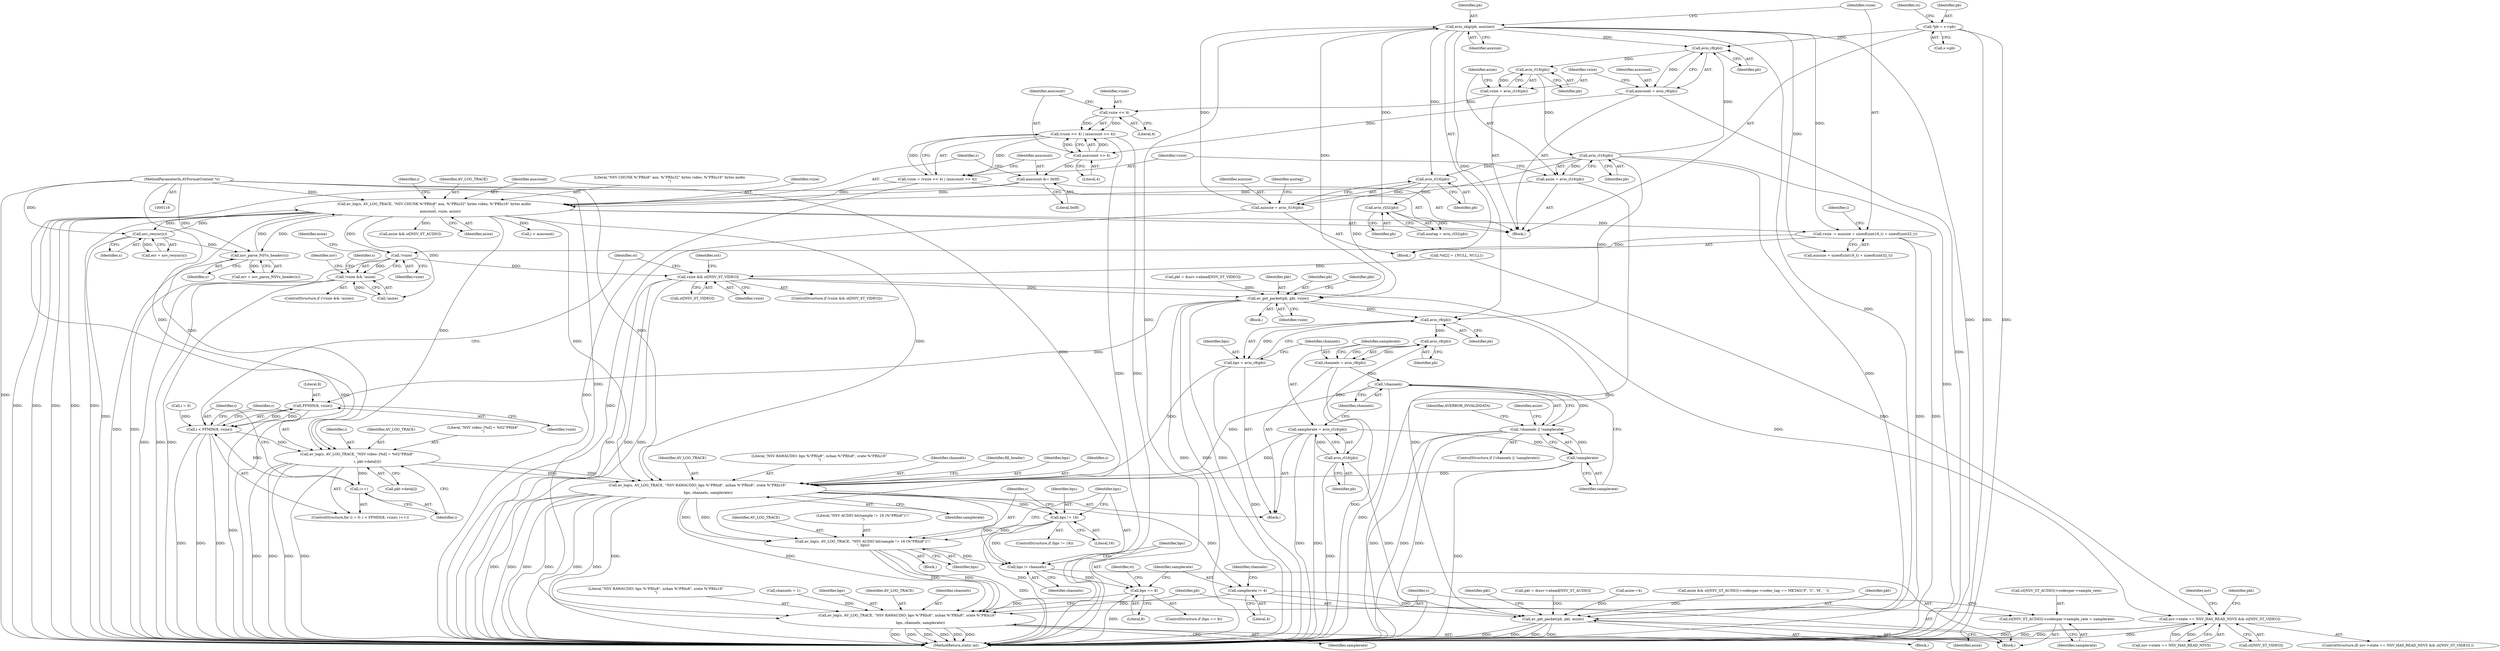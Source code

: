 digraph "0_libav_fe6eea99efac66839052af547426518efd970b24@API" {
"1000284" [label="(Call,vsize -= auxsize + sizeof(uint16_t) + sizeof(uint32_t))"];
"1000281" [label="(Call,avio_skip(pb, auxsize))"];
"1000279" [label="(Call,avio_rl32(pb))"];
"1000275" [label="(Call,avio_rl16(pb))"];
"1000241" [label="(Call,avio_rl16(pb))"];
"1000237" [label="(Call,avio_rl16(pb))"];
"1000233" [label="(Call,avio_r8(pb))"];
"1000127" [label="(Call,*pb = s->pb)"];
"1000273" [label="(Call,auxsize = avio_rl16(pb))"];
"1000255" [label="(Call,av_log(s, AV_LOG_TRACE, \"NSV CHUNK %\"PRIu8\" aux, %\"PRIu32\" bytes video, %\"PRIu16\" bytes audio\n\",\n           auxcount, vsize, asize))"];
"1000208" [label="(Call,nsv_parse_NSVs_header(s))"];
"1000192" [label="(Call,nsv_resync(s))"];
"1000117" [label="(MethodParameterIn,AVFormatContext *s)"];
"1000252" [label="(Call,auxcount &= 0x0f)"];
"1000249" [label="(Call,auxcount >> 4)"];
"1000231" [label="(Call,auxcount = avio_r8(pb))"];
"1000243" [label="(Call,vsize = (vsize << 4) | (auxcount >> 4))"];
"1000245" [label="(Call,(vsize << 4) | (auxcount >> 4))"];
"1000246" [label="(Call,vsize << 4)"];
"1000235" [label="(Call,vsize = avio_rl16(pb))"];
"1000239" [label="(Call,asize = avio_rl16(pb))"];
"1000302" [label="(Call,!vsize)"];
"1000301" [label="(Call,!vsize && !asize)"];
"1000356" [label="(Call,vsize && st[NSV_ST_VIDEO])"];
"1000377" [label="(Call,av_get_packet(pb, pkt, vsize))"];
"1000415" [label="(Call,FFMIN(8, vsize))"];
"1000413" [label="(Call,i < FFMIN(8, vsize))"];
"1000420" [label="(Call,av_log(s, AV_LOG_TRACE, \"NSV video: [%d] = %02\"PRIx8\"\n\",\n                   i, pkt->data[i]))"];
"1000418" [label="(Call,i++)"];
"1000509" [label="(Call,av_log(s, AV_LOG_TRACE, \"NSV RAWAUDIO: bps %\"PRIu8\", nchan %\"PRIu8\", srate %\"PRIu16\"\n\",\n                   bps, channels, samplerate))"];
"1000527" [label="(Call,bps != 16)"];
"1000531" [label="(Call,av_log(s, AV_LOG_TRACE, \"NSV AUDIO bit/sample != 16 (%\"PRIu8\")!!!\n\", bps))"];
"1000536" [label="(Call,bps /= channels)"];
"1000540" [label="(Call,bps == 8)"];
"1000576" [label="(Call,av_log(s, AV_LOG_TRACE, \"NSV RAWAUDIO: bps %\"PRIu8\", nchan %\"PRIu8\", srate %\"PRIu16\"\n\",\n                        bps, channels, samplerate))"];
"1000552" [label="(Call,samplerate /= 4)"];
"1000567" [label="(Call,st[NSV_ST_AUDIO]->codecpar->sample_rate = samplerate)"];
"1000488" [label="(Call,avio_r8(pb))"];
"1000486" [label="(Call,bps = avio_r8(pb))"];
"1000492" [label="(Call,avio_r8(pb))"];
"1000490" [label="(Call,channels = avio_r8(pb))"];
"1000500" [label="(Call,!channels)"];
"1000499" [label="(Call,!channels || !samplerate)"];
"1000496" [label="(Call,avio_rl16(pb))"];
"1000494" [label="(Call,samplerate = avio_rl16(pb))"];
"1000502" [label="(Call,!samplerate)"];
"1000583" [label="(Call,av_get_packet(pb, pkt, asize))"];
"1000609" [label="(Call,nsv->state == NSV_HAS_READ_NSVS && st[NSV_ST_VIDEO])"];
"1000192" [label="(Call,nsv_resync(s))"];
"1000533" [label="(Identifier,AV_LOG_TRACE)"];
"1000414" [label="(Identifier,i)"];
"1000309" [label="(Identifier,nsv)"];
"1000568" [label="(Call,st[NSV_ST_AUDIO]->codecpar->sample_rate)"];
"1000369" [label="(Call,pkt = &nsv->ahead[NSV_ST_VIDEO])"];
"1000255" [label="(Call,av_log(s, AV_LOG_TRACE, \"NSV CHUNK %\"PRIu8\" aux, %\"PRIu32\" bytes video, %\"PRIu16\" bytes audio\n\",\n           auxcount, vsize, asize))"];
"1000257" [label="(Identifier,AV_LOG_TRACE)"];
"1000541" [label="(Identifier,bps)"];
"1000277" [label="(Call,auxtag = avio_rl32(pb))"];
"1000246" [label="(Call,vsize << 4)"];
"1000539" [label="(ControlStructure,if (bps == 8))"];
"1000499" [label="(Call,!channels || !samplerate)"];
"1000361" [label="(Block,)"];
"1000506" [label="(Call,asize-=4)"];
"1000495" [label="(Identifier,samplerate)"];
"1000488" [label="(Call,avio_r8(pb))"];
"1000515" [label="(Identifier,samplerate)"];
"1000415" [label="(Call,FFMIN(8, vsize))"];
"1000286" [label="(Call,auxsize + sizeof(uint16_t) + sizeof(uint32_t))"];
"1000413" [label="(Call,i < FFMIN(8, vsize))"];
"1000282" [label="(Identifier,pb)"];
"1000259" [label="(Identifier,auxcount)"];
"1000208" [label="(Call,nsv_parse_NSVs_header(s))"];
"1000556" [label="(Identifier,channels)"];
"1000489" [label="(Identifier,pb)"];
"1000239" [label="(Call,asize = avio_rl16(pb))"];
"1000252" [label="(Call,auxcount &= 0x0f)"];
"1000530" [label="(Block,)"];
"1000247" [label="(Identifier,vsize)"];
"1000503" [label="(Identifier,samplerate)"];
"1000583" [label="(Call,av_get_packet(pb, pkt, asize))"];
"1000304" [label="(Call,!asize)"];
"1000117" [label="(MethodParameterIn,AVFormatContext *s)"];
"1000511" [label="(Identifier,AV_LOG_TRACE)"];
"1000258" [label="(Literal,\"NSV CHUNK %\"PRIu8\" aux, %\"PRIu32\" bytes video, %\"PRIu16\" bytes audio\n\")"];
"1000576" [label="(Call,av_log(s, AV_LOG_TRACE, \"NSV RAWAUDIO: bps %\"PRIu8\", nchan %\"PRIu8\", srate %\"PRIu16\"\n\",\n                        bps, channels, samplerate))"];
"1000127" [label="(Call,*pb = s->pb)"];
"1000249" [label="(Call,auxcount >> 4)"];
"1000128" [label="(Identifier,pb)"];
"1000274" [label="(Identifier,auxsize)"];
"1000271" [label="(Block,)"];
"1000467" [label="(Call,asize && st[NSV_ST_AUDIO]->codecpar->codec_tag == MKTAG('P', 'C', 'M', ' '))"];
"1000243" [label="(Call,vsize = (vsize << 4) | (auxcount >> 4))"];
"1000582" [label="(Identifier,samplerate)"];
"1000418" [label="(Call,i++)"];
"1000424" [label="(Identifier,i)"];
"1000264" [label="(Identifier,i)"];
"1000584" [label="(Identifier,pb)"];
"1000280" [label="(Identifier,pb)"];
"1000416" [label="(Literal,8)"];
"1000512" [label="(Literal,\"NSV RAWAUDIO: bps %\"PRIu8\", nchan %\"PRIu8\", srate %\"PRIu16\"\n\")"];
"1000190" [label="(Call,err = nsv_resync(s))"];
"1000526" [label="(ControlStructure,if (bps != 16))"];
"1000410" [label="(Call,i = 0)"];
"1000281" [label="(Call,avio_skip(pb, auxsize))"];
"1000379" [label="(Identifier,pkt)"];
"1000491" [label="(Identifier,channels)"];
"1000585" [label="(Identifier,pkt)"];
"1000279" [label="(Call,avio_rl32(pb))"];
"1000240" [label="(Identifier,asize)"];
"1000494" [label="(Call,samplerate = avio_rl16(pb))"];
"1000285" [label="(Identifier,vsize)"];
"1000579" [label="(Literal,\"NSV RAWAUDIO: bps %\"PRIu8\", nchan %\"PRIu8\", srate %\"PRIu16\"\n\")"];
"1000235" [label="(Call,vsize = avio_rl16(pb))"];
"1000278" [label="(Identifier,auxtag)"];
"1000380" [label="(Identifier,vsize)"];
"1000536" [label="(Call,bps /= channels)"];
"1000363" [label="(Identifier,nst)"];
"1000518" [label="(Block,)"];
"1000493" [label="(Identifier,pb)"];
"1000231" [label="(Call,auxcount = avio_r8(pb))"];
"1000502" [label="(Call,!samplerate)"];
"1000547" [label="(Identifier,st)"];
"1000237" [label="(Call,avio_rl16(pb))"];
"1000206" [label="(Call,err = nsv_parse_NSVs_header(s))"];
"1000552" [label="(Call,samplerate /= 4)"];
"1000303" [label="(Identifier,vsize)"];
"1000276" [label="(Identifier,pb)"];
"1000487" [label="(Identifier,bps)"];
"1000273" [label="(Call,auxsize = avio_rl16(pb))"];
"1000275" [label="(Call,avio_rl16(pb))"];
"1000589" [label="(Identifier,pkt)"];
"1000555" [label="(Call,channels = 1)"];
"1000302" [label="(Call,!vsize)"];
"1000445" [label="(Call,asize && st[NSV_ST_AUDIO])"];
"1000501" [label="(Identifier,channels)"];
"1000577" [label="(Identifier,s)"];
"1000377" [label="(Call,av_get_packet(pb, pkt, vsize))"];
"1000419" [label="(Identifier,i)"];
"1000498" [label="(ControlStructure,if (!channels || !samplerate))"];
"1000610" [label="(Call,nsv->state == NSV_HAS_READ_NSVS)"];
"1000500" [label="(Call,!channels)"];
"1000425" [label="(Call,pkt->data[i])"];
"1000553" [label="(Identifier,samplerate)"];
"1000458" [label="(Call,pkt = &nsv->ahead[NSV_ST_AUDIO])"];
"1000193" [label="(Identifier,s)"];
"1000532" [label="(Identifier,s)"];
"1000537" [label="(Identifier,bps)"];
"1000540" [label="(Call,bps == 8)"];
"1000507" [label="(Identifier,asize)"];
"1000609" [label="(Call,nsv->state == NSV_HAS_READ_NSVS && st[NSV_ST_VIDEO])"];
"1000529" [label="(Literal,16)"];
"1000514" [label="(Identifier,channels)"];
"1000505" [label="(Identifier,AVERROR_INVALIDDATA)"];
"1000378" [label="(Identifier,pb)"];
"1000316" [label="(Identifier,s)"];
"1000241" [label="(Call,avio_rl16(pb))"];
"1000482" [label="(Block,)"];
"1000421" [label="(Identifier,s)"];
"1000233" [label="(Call,avio_r8(pb))"];
"1000253" [label="(Identifier,auxcount)"];
"1000250" [label="(Identifier,auxcount)"];
"1000580" [label="(Identifier,bps)"];
"1000133" [label="(Call,*st[2] = {NULL, NULL})"];
"1000245" [label="(Call,(vsize << 4) | (auxcount >> 4))"];
"1000517" [label="(Identifier,fill_header)"];
"1000673" [label="(MethodReturn,static int)"];
"1000357" [label="(Identifier,vsize)"];
"1000538" [label="(Identifier,channels)"];
"1000450" [label="(Block,)"];
"1000232" [label="(Identifier,auxcount)"];
"1000535" [label="(Identifier,bps)"];
"1000664" [label="(Identifier,nst)"];
"1000270" [label="(Identifier,i)"];
"1000236" [label="(Identifier,vsize)"];
"1000586" [label="(Identifier,asize)"];
"1000492" [label="(Call,avio_r8(pb))"];
"1000209" [label="(Identifier,s)"];
"1000355" [label="(ControlStructure,if (vsize && st[NSV_ST_VIDEO]))"];
"1000554" [label="(Literal,4)"];
"1000422" [label="(Identifier,AV_LOG_TRACE)"];
"1000527" [label="(Call,bps != 16)"];
"1000256" [label="(Identifier,s)"];
"1000234" [label="(Identifier,pb)"];
"1000621" [label="(Identifier,pkt)"];
"1000417" [label="(Identifier,vsize)"];
"1000578" [label="(Identifier,AV_LOG_TRACE)"];
"1000531" [label="(Call,av_log(s, AV_LOG_TRACE, \"NSV AUDIO bit/sample != 16 (%\"PRIu8\")!!!\n\", bps))"];
"1000238" [label="(Identifier,pb)"];
"1000383" [label="(Identifier,pkt)"];
"1000615" [label="(Call,st[NSV_ST_VIDEO])"];
"1000261" [label="(Identifier,asize)"];
"1000509" [label="(Call,av_log(s, AV_LOG_TRACE, \"NSV RAWAUDIO: bps %\"PRIu8\", nchan %\"PRIu8\", srate %\"PRIu16\"\n\",\n                   bps, channels, samplerate))"];
"1000567" [label="(Call,st[NSV_ST_AUDIO]->codecpar->sample_rate = samplerate)"];
"1000608" [label="(ControlStructure,if( nsv->state == NSV_HAS_READ_NSVS && st[NSV_ST_VIDEO] ))"];
"1000513" [label="(Identifier,bps)"];
"1000575" [label="(Identifier,samplerate)"];
"1000251" [label="(Literal,4)"];
"1000134" [label="(Identifier,st)"];
"1000283" [label="(Identifier,auxsize)"];
"1000254" [label="(Literal,0x0f)"];
"1000242" [label="(Identifier,pb)"];
"1000542" [label="(Literal,8)"];
"1000432" [label="(Identifier,st)"];
"1000496" [label="(Call,avio_rl16(pb))"];
"1000284" [label="(Call,vsize -= auxsize + sizeof(uint16_t) + sizeof(uint32_t))"];
"1000301" [label="(Call,!vsize && !asize)"];
"1000486" [label="(Call,bps = avio_r8(pb))"];
"1000420" [label="(Call,av_log(s, AV_LOG_TRACE, \"NSV video: [%d] = %02\"PRIx8\"\n\",\n                   i, pkt->data[i]))"];
"1000497" [label="(Identifier,pb)"];
"1000244" [label="(Identifier,vsize)"];
"1000409" [label="(ControlStructure,for (i = 0; i < FFMIN(8, vsize); i++))"];
"1000490" [label="(Call,channels = avio_r8(pb))"];
"1000358" [label="(Call,st[NSV_ST_VIDEO])"];
"1000581" [label="(Identifier,channels)"];
"1000260" [label="(Identifier,vsize)"];
"1000129" [label="(Call,s->pb)"];
"1000305" [label="(Identifier,asize)"];
"1000300" [label="(ControlStructure,if (!vsize && !asize))"];
"1000119" [label="(Block,)"];
"1000423" [label="(Literal,\"NSV video: [%d] = %02\"PRIx8\"\n\")"];
"1000534" [label="(Literal,\"NSV AUDIO bit/sample != 16 (%\"PRIu8\")!!!\n\")"];
"1000248" [label="(Literal,4)"];
"1000510" [label="(Identifier,s)"];
"1000528" [label="(Identifier,bps)"];
"1000356" [label="(Call,vsize && st[NSV_ST_VIDEO])"];
"1000266" [label="(Call,i < auxcount)"];
"1000284" -> "1000271"  [label="AST: "];
"1000284" -> "1000286"  [label="CFG: "];
"1000285" -> "1000284"  [label="AST: "];
"1000286" -> "1000284"  [label="AST: "];
"1000270" -> "1000284"  [label="CFG: "];
"1000284" -> "1000673"  [label="DDG: "];
"1000284" -> "1000673"  [label="DDG: "];
"1000281" -> "1000284"  [label="DDG: "];
"1000255" -> "1000284"  [label="DDG: "];
"1000284" -> "1000302"  [label="DDG: "];
"1000281" -> "1000271"  [label="AST: "];
"1000281" -> "1000283"  [label="CFG: "];
"1000282" -> "1000281"  [label="AST: "];
"1000283" -> "1000281"  [label="AST: "];
"1000285" -> "1000281"  [label="CFG: "];
"1000281" -> "1000673"  [label="DDG: "];
"1000281" -> "1000673"  [label="DDG: "];
"1000281" -> "1000233"  [label="DDG: "];
"1000281" -> "1000275"  [label="DDG: "];
"1000279" -> "1000281"  [label="DDG: "];
"1000273" -> "1000281"  [label="DDG: "];
"1000281" -> "1000286"  [label="DDG: "];
"1000281" -> "1000377"  [label="DDG: "];
"1000281" -> "1000488"  [label="DDG: "];
"1000281" -> "1000583"  [label="DDG: "];
"1000279" -> "1000277"  [label="AST: "];
"1000279" -> "1000280"  [label="CFG: "];
"1000280" -> "1000279"  [label="AST: "];
"1000277" -> "1000279"  [label="CFG: "];
"1000279" -> "1000277"  [label="DDG: "];
"1000275" -> "1000279"  [label="DDG: "];
"1000275" -> "1000273"  [label="AST: "];
"1000275" -> "1000276"  [label="CFG: "];
"1000276" -> "1000275"  [label="AST: "];
"1000273" -> "1000275"  [label="CFG: "];
"1000275" -> "1000273"  [label="DDG: "];
"1000241" -> "1000275"  [label="DDG: "];
"1000241" -> "1000239"  [label="AST: "];
"1000241" -> "1000242"  [label="CFG: "];
"1000242" -> "1000241"  [label="AST: "];
"1000239" -> "1000241"  [label="CFG: "];
"1000241" -> "1000673"  [label="DDG: "];
"1000241" -> "1000233"  [label="DDG: "];
"1000241" -> "1000239"  [label="DDG: "];
"1000237" -> "1000241"  [label="DDG: "];
"1000241" -> "1000377"  [label="DDG: "];
"1000241" -> "1000488"  [label="DDG: "];
"1000241" -> "1000583"  [label="DDG: "];
"1000237" -> "1000235"  [label="AST: "];
"1000237" -> "1000238"  [label="CFG: "];
"1000238" -> "1000237"  [label="AST: "];
"1000235" -> "1000237"  [label="CFG: "];
"1000237" -> "1000235"  [label="DDG: "];
"1000233" -> "1000237"  [label="DDG: "];
"1000233" -> "1000231"  [label="AST: "];
"1000233" -> "1000234"  [label="CFG: "];
"1000234" -> "1000233"  [label="AST: "];
"1000231" -> "1000233"  [label="CFG: "];
"1000233" -> "1000231"  [label="DDG: "];
"1000127" -> "1000233"  [label="DDG: "];
"1000127" -> "1000119"  [label="AST: "];
"1000127" -> "1000129"  [label="CFG: "];
"1000128" -> "1000127"  [label="AST: "];
"1000129" -> "1000127"  [label="AST: "];
"1000134" -> "1000127"  [label="CFG: "];
"1000127" -> "1000673"  [label="DDG: "];
"1000127" -> "1000673"  [label="DDG: "];
"1000273" -> "1000271"  [label="AST: "];
"1000274" -> "1000273"  [label="AST: "];
"1000278" -> "1000273"  [label="CFG: "];
"1000273" -> "1000673"  [label="DDG: "];
"1000255" -> "1000119"  [label="AST: "];
"1000255" -> "1000261"  [label="CFG: "];
"1000256" -> "1000255"  [label="AST: "];
"1000257" -> "1000255"  [label="AST: "];
"1000258" -> "1000255"  [label="AST: "];
"1000259" -> "1000255"  [label="AST: "];
"1000260" -> "1000255"  [label="AST: "];
"1000261" -> "1000255"  [label="AST: "];
"1000264" -> "1000255"  [label="CFG: "];
"1000255" -> "1000673"  [label="DDG: "];
"1000255" -> "1000673"  [label="DDG: "];
"1000255" -> "1000673"  [label="DDG: "];
"1000255" -> "1000673"  [label="DDG: "];
"1000255" -> "1000673"  [label="DDG: "];
"1000255" -> "1000192"  [label="DDG: "];
"1000255" -> "1000208"  [label="DDG: "];
"1000208" -> "1000255"  [label="DDG: "];
"1000192" -> "1000255"  [label="DDG: "];
"1000117" -> "1000255"  [label="DDG: "];
"1000252" -> "1000255"  [label="DDG: "];
"1000243" -> "1000255"  [label="DDG: "];
"1000239" -> "1000255"  [label="DDG: "];
"1000255" -> "1000266"  [label="DDG: "];
"1000255" -> "1000302"  [label="DDG: "];
"1000255" -> "1000304"  [label="DDG: "];
"1000255" -> "1000420"  [label="DDG: "];
"1000255" -> "1000420"  [label="DDG: "];
"1000255" -> "1000445"  [label="DDG: "];
"1000255" -> "1000509"  [label="DDG: "];
"1000255" -> "1000509"  [label="DDG: "];
"1000208" -> "1000206"  [label="AST: "];
"1000208" -> "1000209"  [label="CFG: "];
"1000209" -> "1000208"  [label="AST: "];
"1000206" -> "1000208"  [label="CFG: "];
"1000208" -> "1000673"  [label="DDG: "];
"1000208" -> "1000206"  [label="DDG: "];
"1000192" -> "1000208"  [label="DDG: "];
"1000117" -> "1000208"  [label="DDG: "];
"1000192" -> "1000190"  [label="AST: "];
"1000192" -> "1000193"  [label="CFG: "];
"1000193" -> "1000192"  [label="AST: "];
"1000190" -> "1000192"  [label="CFG: "];
"1000192" -> "1000673"  [label="DDG: "];
"1000192" -> "1000190"  [label="DDG: "];
"1000117" -> "1000192"  [label="DDG: "];
"1000117" -> "1000116"  [label="AST: "];
"1000117" -> "1000673"  [label="DDG: "];
"1000117" -> "1000420"  [label="DDG: "];
"1000117" -> "1000509"  [label="DDG: "];
"1000117" -> "1000531"  [label="DDG: "];
"1000117" -> "1000576"  [label="DDG: "];
"1000252" -> "1000119"  [label="AST: "];
"1000252" -> "1000254"  [label="CFG: "];
"1000253" -> "1000252"  [label="AST: "];
"1000254" -> "1000252"  [label="AST: "];
"1000256" -> "1000252"  [label="CFG: "];
"1000252" -> "1000673"  [label="DDG: "];
"1000249" -> "1000252"  [label="DDG: "];
"1000249" -> "1000245"  [label="AST: "];
"1000249" -> "1000251"  [label="CFG: "];
"1000250" -> "1000249"  [label="AST: "];
"1000251" -> "1000249"  [label="AST: "];
"1000245" -> "1000249"  [label="CFG: "];
"1000249" -> "1000245"  [label="DDG: "];
"1000249" -> "1000245"  [label="DDG: "];
"1000231" -> "1000249"  [label="DDG: "];
"1000231" -> "1000119"  [label="AST: "];
"1000232" -> "1000231"  [label="AST: "];
"1000236" -> "1000231"  [label="CFG: "];
"1000231" -> "1000673"  [label="DDG: "];
"1000243" -> "1000119"  [label="AST: "];
"1000243" -> "1000245"  [label="CFG: "];
"1000244" -> "1000243"  [label="AST: "];
"1000245" -> "1000243"  [label="AST: "];
"1000253" -> "1000243"  [label="CFG: "];
"1000243" -> "1000673"  [label="DDG: "];
"1000245" -> "1000243"  [label="DDG: "];
"1000245" -> "1000243"  [label="DDG: "];
"1000246" -> "1000245"  [label="AST: "];
"1000245" -> "1000673"  [label="DDG: "];
"1000245" -> "1000673"  [label="DDG: "];
"1000246" -> "1000245"  [label="DDG: "];
"1000246" -> "1000245"  [label="DDG: "];
"1000246" -> "1000248"  [label="CFG: "];
"1000247" -> "1000246"  [label="AST: "];
"1000248" -> "1000246"  [label="AST: "];
"1000250" -> "1000246"  [label="CFG: "];
"1000235" -> "1000246"  [label="DDG: "];
"1000235" -> "1000119"  [label="AST: "];
"1000236" -> "1000235"  [label="AST: "];
"1000240" -> "1000235"  [label="CFG: "];
"1000239" -> "1000119"  [label="AST: "];
"1000240" -> "1000239"  [label="AST: "];
"1000244" -> "1000239"  [label="CFG: "];
"1000239" -> "1000673"  [label="DDG: "];
"1000302" -> "1000301"  [label="AST: "];
"1000302" -> "1000303"  [label="CFG: "];
"1000303" -> "1000302"  [label="AST: "];
"1000305" -> "1000302"  [label="CFG: "];
"1000301" -> "1000302"  [label="CFG: "];
"1000302" -> "1000673"  [label="DDG: "];
"1000302" -> "1000301"  [label="DDG: "];
"1000302" -> "1000356"  [label="DDG: "];
"1000301" -> "1000300"  [label="AST: "];
"1000301" -> "1000304"  [label="CFG: "];
"1000304" -> "1000301"  [label="AST: "];
"1000309" -> "1000301"  [label="CFG: "];
"1000316" -> "1000301"  [label="CFG: "];
"1000301" -> "1000673"  [label="DDG: "];
"1000301" -> "1000673"  [label="DDG: "];
"1000301" -> "1000673"  [label="DDG: "];
"1000304" -> "1000301"  [label="DDG: "];
"1000356" -> "1000355"  [label="AST: "];
"1000356" -> "1000357"  [label="CFG: "];
"1000356" -> "1000358"  [label="CFG: "];
"1000357" -> "1000356"  [label="AST: "];
"1000358" -> "1000356"  [label="AST: "];
"1000363" -> "1000356"  [label="CFG: "];
"1000432" -> "1000356"  [label="CFG: "];
"1000356" -> "1000673"  [label="DDG: "];
"1000356" -> "1000673"  [label="DDG: "];
"1000356" -> "1000673"  [label="DDG: "];
"1000133" -> "1000356"  [label="DDG: "];
"1000356" -> "1000377"  [label="DDG: "];
"1000356" -> "1000609"  [label="DDG: "];
"1000377" -> "1000361"  [label="AST: "];
"1000377" -> "1000380"  [label="CFG: "];
"1000378" -> "1000377"  [label="AST: "];
"1000379" -> "1000377"  [label="AST: "];
"1000380" -> "1000377"  [label="AST: "];
"1000383" -> "1000377"  [label="CFG: "];
"1000377" -> "1000673"  [label="DDG: "];
"1000377" -> "1000673"  [label="DDG: "];
"1000377" -> "1000673"  [label="DDG: "];
"1000369" -> "1000377"  [label="DDG: "];
"1000377" -> "1000415"  [label="DDG: "];
"1000377" -> "1000488"  [label="DDG: "];
"1000377" -> "1000583"  [label="DDG: "];
"1000415" -> "1000413"  [label="AST: "];
"1000415" -> "1000417"  [label="CFG: "];
"1000416" -> "1000415"  [label="AST: "];
"1000417" -> "1000415"  [label="AST: "];
"1000413" -> "1000415"  [label="CFG: "];
"1000415" -> "1000673"  [label="DDG: "];
"1000415" -> "1000413"  [label="DDG: "];
"1000415" -> "1000413"  [label="DDG: "];
"1000413" -> "1000409"  [label="AST: "];
"1000414" -> "1000413"  [label="AST: "];
"1000421" -> "1000413"  [label="CFG: "];
"1000432" -> "1000413"  [label="CFG: "];
"1000413" -> "1000673"  [label="DDG: "];
"1000413" -> "1000673"  [label="DDG: "];
"1000413" -> "1000673"  [label="DDG: "];
"1000410" -> "1000413"  [label="DDG: "];
"1000418" -> "1000413"  [label="DDG: "];
"1000413" -> "1000420"  [label="DDG: "];
"1000420" -> "1000409"  [label="AST: "];
"1000420" -> "1000425"  [label="CFG: "];
"1000421" -> "1000420"  [label="AST: "];
"1000422" -> "1000420"  [label="AST: "];
"1000423" -> "1000420"  [label="AST: "];
"1000424" -> "1000420"  [label="AST: "];
"1000425" -> "1000420"  [label="AST: "];
"1000419" -> "1000420"  [label="CFG: "];
"1000420" -> "1000673"  [label="DDG: "];
"1000420" -> "1000673"  [label="DDG: "];
"1000420" -> "1000673"  [label="DDG: "];
"1000420" -> "1000673"  [label="DDG: "];
"1000420" -> "1000418"  [label="DDG: "];
"1000420" -> "1000509"  [label="DDG: "];
"1000420" -> "1000509"  [label="DDG: "];
"1000418" -> "1000409"  [label="AST: "];
"1000418" -> "1000419"  [label="CFG: "];
"1000419" -> "1000418"  [label="AST: "];
"1000414" -> "1000418"  [label="CFG: "];
"1000509" -> "1000482"  [label="AST: "];
"1000509" -> "1000515"  [label="CFG: "];
"1000510" -> "1000509"  [label="AST: "];
"1000511" -> "1000509"  [label="AST: "];
"1000512" -> "1000509"  [label="AST: "];
"1000513" -> "1000509"  [label="AST: "];
"1000514" -> "1000509"  [label="AST: "];
"1000515" -> "1000509"  [label="AST: "];
"1000517" -> "1000509"  [label="CFG: "];
"1000509" -> "1000673"  [label="DDG: "];
"1000509" -> "1000673"  [label="DDG: "];
"1000509" -> "1000673"  [label="DDG: "];
"1000509" -> "1000673"  [label="DDG: "];
"1000509" -> "1000673"  [label="DDG: "];
"1000509" -> "1000673"  [label="DDG: "];
"1000486" -> "1000509"  [label="DDG: "];
"1000500" -> "1000509"  [label="DDG: "];
"1000502" -> "1000509"  [label="DDG: "];
"1000494" -> "1000509"  [label="DDG: "];
"1000509" -> "1000527"  [label="DDG: "];
"1000509" -> "1000531"  [label="DDG: "];
"1000509" -> "1000531"  [label="DDG: "];
"1000509" -> "1000536"  [label="DDG: "];
"1000509" -> "1000552"  [label="DDG: "];
"1000509" -> "1000576"  [label="DDG: "];
"1000509" -> "1000576"  [label="DDG: "];
"1000527" -> "1000526"  [label="AST: "];
"1000527" -> "1000529"  [label="CFG: "];
"1000528" -> "1000527"  [label="AST: "];
"1000529" -> "1000527"  [label="AST: "];
"1000532" -> "1000527"  [label="CFG: "];
"1000537" -> "1000527"  [label="CFG: "];
"1000527" -> "1000673"  [label="DDG: "];
"1000527" -> "1000531"  [label="DDG: "];
"1000527" -> "1000536"  [label="DDG: "];
"1000531" -> "1000530"  [label="AST: "];
"1000531" -> "1000535"  [label="CFG: "];
"1000532" -> "1000531"  [label="AST: "];
"1000533" -> "1000531"  [label="AST: "];
"1000534" -> "1000531"  [label="AST: "];
"1000535" -> "1000531"  [label="AST: "];
"1000537" -> "1000531"  [label="CFG: "];
"1000531" -> "1000673"  [label="DDG: "];
"1000531" -> "1000536"  [label="DDG: "];
"1000531" -> "1000576"  [label="DDG: "];
"1000531" -> "1000576"  [label="DDG: "];
"1000536" -> "1000518"  [label="AST: "];
"1000536" -> "1000538"  [label="CFG: "];
"1000537" -> "1000536"  [label="AST: "];
"1000538" -> "1000536"  [label="AST: "];
"1000541" -> "1000536"  [label="CFG: "];
"1000536" -> "1000540"  [label="DDG: "];
"1000540" -> "1000539"  [label="AST: "];
"1000540" -> "1000542"  [label="CFG: "];
"1000541" -> "1000540"  [label="AST: "];
"1000542" -> "1000540"  [label="AST: "];
"1000547" -> "1000540"  [label="CFG: "];
"1000553" -> "1000540"  [label="CFG: "];
"1000540" -> "1000673"  [label="DDG: "];
"1000540" -> "1000576"  [label="DDG: "];
"1000576" -> "1000518"  [label="AST: "];
"1000576" -> "1000582"  [label="CFG: "];
"1000577" -> "1000576"  [label="AST: "];
"1000578" -> "1000576"  [label="AST: "];
"1000579" -> "1000576"  [label="AST: "];
"1000580" -> "1000576"  [label="AST: "];
"1000581" -> "1000576"  [label="AST: "];
"1000582" -> "1000576"  [label="AST: "];
"1000584" -> "1000576"  [label="CFG: "];
"1000576" -> "1000673"  [label="DDG: "];
"1000576" -> "1000673"  [label="DDG: "];
"1000576" -> "1000673"  [label="DDG: "];
"1000576" -> "1000673"  [label="DDG: "];
"1000576" -> "1000673"  [label="DDG: "];
"1000576" -> "1000673"  [label="DDG: "];
"1000555" -> "1000576"  [label="DDG: "];
"1000552" -> "1000576"  [label="DDG: "];
"1000552" -> "1000518"  [label="AST: "];
"1000552" -> "1000554"  [label="CFG: "];
"1000553" -> "1000552"  [label="AST: "];
"1000554" -> "1000552"  [label="AST: "];
"1000556" -> "1000552"  [label="CFG: "];
"1000552" -> "1000567"  [label="DDG: "];
"1000567" -> "1000518"  [label="AST: "];
"1000567" -> "1000575"  [label="CFG: "];
"1000568" -> "1000567"  [label="AST: "];
"1000575" -> "1000567"  [label="AST: "];
"1000577" -> "1000567"  [label="CFG: "];
"1000567" -> "1000673"  [label="DDG: "];
"1000488" -> "1000486"  [label="AST: "];
"1000488" -> "1000489"  [label="CFG: "];
"1000489" -> "1000488"  [label="AST: "];
"1000486" -> "1000488"  [label="CFG: "];
"1000488" -> "1000486"  [label="DDG: "];
"1000488" -> "1000492"  [label="DDG: "];
"1000486" -> "1000482"  [label="AST: "];
"1000487" -> "1000486"  [label="AST: "];
"1000491" -> "1000486"  [label="CFG: "];
"1000486" -> "1000673"  [label="DDG: "];
"1000492" -> "1000490"  [label="AST: "];
"1000492" -> "1000493"  [label="CFG: "];
"1000493" -> "1000492"  [label="AST: "];
"1000490" -> "1000492"  [label="CFG: "];
"1000492" -> "1000490"  [label="DDG: "];
"1000492" -> "1000496"  [label="DDG: "];
"1000490" -> "1000482"  [label="AST: "];
"1000491" -> "1000490"  [label="AST: "];
"1000495" -> "1000490"  [label="CFG: "];
"1000490" -> "1000673"  [label="DDG: "];
"1000490" -> "1000500"  [label="DDG: "];
"1000500" -> "1000499"  [label="AST: "];
"1000500" -> "1000501"  [label="CFG: "];
"1000501" -> "1000500"  [label="AST: "];
"1000503" -> "1000500"  [label="CFG: "];
"1000499" -> "1000500"  [label="CFG: "];
"1000500" -> "1000673"  [label="DDG: "];
"1000500" -> "1000499"  [label="DDG: "];
"1000499" -> "1000498"  [label="AST: "];
"1000499" -> "1000502"  [label="CFG: "];
"1000502" -> "1000499"  [label="AST: "];
"1000505" -> "1000499"  [label="CFG: "];
"1000507" -> "1000499"  [label="CFG: "];
"1000499" -> "1000673"  [label="DDG: "];
"1000499" -> "1000673"  [label="DDG: "];
"1000499" -> "1000673"  [label="DDG: "];
"1000502" -> "1000499"  [label="DDG: "];
"1000496" -> "1000494"  [label="AST: "];
"1000496" -> "1000497"  [label="CFG: "];
"1000497" -> "1000496"  [label="AST: "];
"1000494" -> "1000496"  [label="CFG: "];
"1000496" -> "1000673"  [label="DDG: "];
"1000496" -> "1000494"  [label="DDG: "];
"1000496" -> "1000583"  [label="DDG: "];
"1000494" -> "1000482"  [label="AST: "];
"1000495" -> "1000494"  [label="AST: "];
"1000501" -> "1000494"  [label="CFG: "];
"1000494" -> "1000673"  [label="DDG: "];
"1000494" -> "1000673"  [label="DDG: "];
"1000494" -> "1000502"  [label="DDG: "];
"1000502" -> "1000503"  [label="CFG: "];
"1000503" -> "1000502"  [label="AST: "];
"1000502" -> "1000673"  [label="DDG: "];
"1000583" -> "1000450"  [label="AST: "];
"1000583" -> "1000586"  [label="CFG: "];
"1000584" -> "1000583"  [label="AST: "];
"1000585" -> "1000583"  [label="AST: "];
"1000586" -> "1000583"  [label="AST: "];
"1000589" -> "1000583"  [label="CFG: "];
"1000583" -> "1000673"  [label="DDG: "];
"1000583" -> "1000673"  [label="DDG: "];
"1000583" -> "1000673"  [label="DDG: "];
"1000583" -> "1000673"  [label="DDG: "];
"1000458" -> "1000583"  [label="DDG: "];
"1000506" -> "1000583"  [label="DDG: "];
"1000467" -> "1000583"  [label="DDG: "];
"1000609" -> "1000608"  [label="AST: "];
"1000609" -> "1000610"  [label="CFG: "];
"1000609" -> "1000615"  [label="CFG: "];
"1000610" -> "1000609"  [label="AST: "];
"1000615" -> "1000609"  [label="AST: "];
"1000621" -> "1000609"  [label="CFG: "];
"1000664" -> "1000609"  [label="CFG: "];
"1000609" -> "1000673"  [label="DDG: "];
"1000609" -> "1000673"  [label="DDG: "];
"1000609" -> "1000673"  [label="DDG: "];
"1000610" -> "1000609"  [label="DDG: "];
"1000610" -> "1000609"  [label="DDG: "];
"1000133" -> "1000609"  [label="DDG: "];
}
